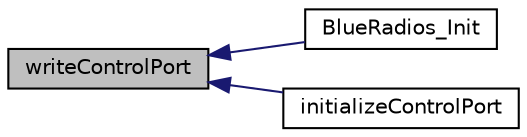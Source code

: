 digraph "writeControlPort"
{
  edge [fontname="Helvetica",fontsize="10",labelfontname="Helvetica",labelfontsize="10"];
  node [fontname="Helvetica",fontsize="10",shape=record];
  rankdir="LR";
  Node38 [label="writeControlPort",height=0.2,width=0.4,color="black", fillcolor="grey75", style="filled", fontcolor="black"];
  Node38 -> Node39 [dir="back",color="midnightblue",fontsize="10",style="solid",fontname="Helvetica"];
  Node39 [label="BlueRadios_Init",height=0.2,width=0.4,color="black", fillcolor="white", style="filled",URL="$control__lpsci_8c.html#a0022c0c45a3b736ffe21164001662b44"];
  Node38 -> Node40 [dir="back",color="midnightblue",fontsize="10",style="solid",fontname="Helvetica"];
  Node40 [label="initializeControlPort",height=0.2,width=0.4,color="black", fillcolor="white", style="filled",URL="$control__lpsci_8c.html#a67029acf1be9712c5d30c625132ad958",tooltip="Initialize the control subsystem and all related hardware. "];
}
